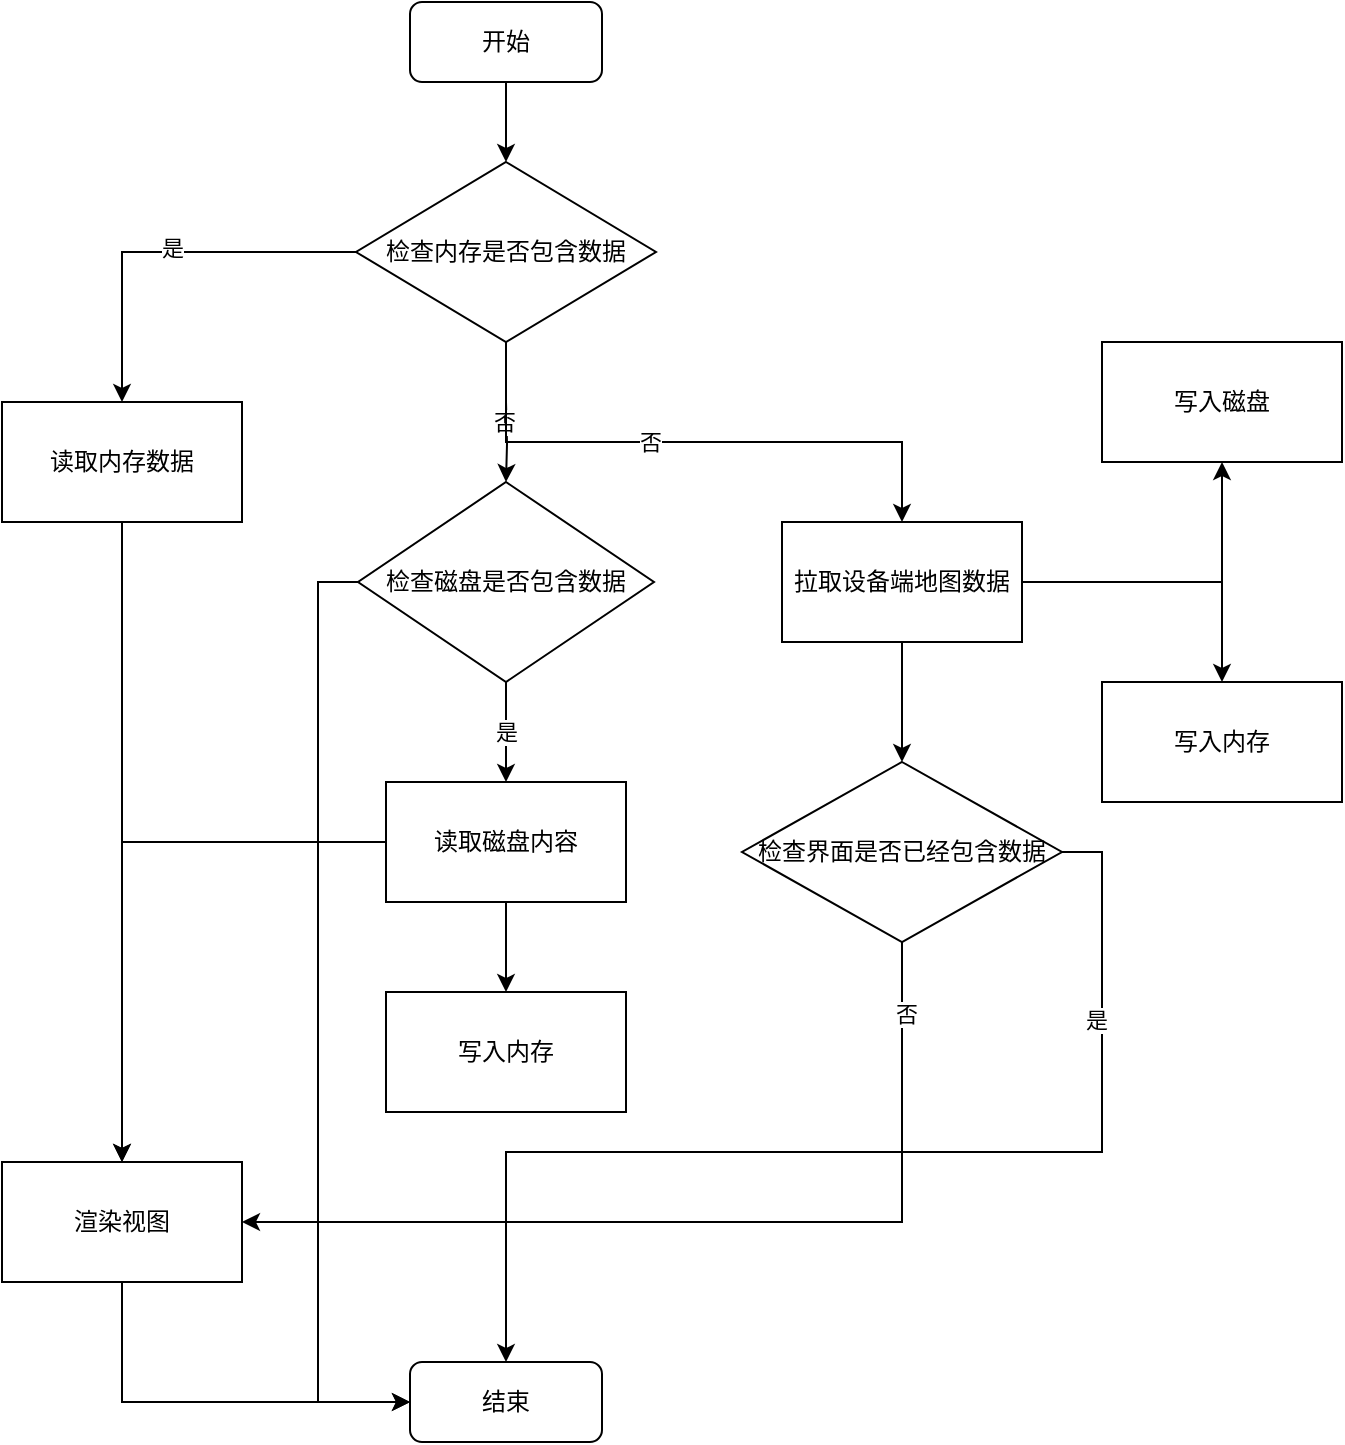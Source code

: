 <mxfile version="21.5.0" type="github">
  <diagram id="C5RBs43oDa-KdzZeNtuy" name="Page-1">
    <mxGraphModel dx="1379" dy="771" grid="0" gridSize="10" guides="1" tooltips="1" connect="1" arrows="1" fold="1" page="1" pageScale="1" pageWidth="827" pageHeight="1169" math="0" shadow="0">
      <root>
        <mxCell id="WIyWlLk6GJQsqaUBKTNV-0" />
        <mxCell id="WIyWlLk6GJQsqaUBKTNV-1" parent="WIyWlLk6GJQsqaUBKTNV-0" />
        <mxCell id="vRGWxrCANK72iL_Xz8hH-12" value="" style="edgeStyle=orthogonalEdgeStyle;rounded=0;orthogonalLoop=1;jettySize=auto;html=1;entryX=0.5;entryY=0;entryDx=0;entryDy=0;" edge="1" parent="WIyWlLk6GJQsqaUBKTNV-1" source="vRGWxrCANK72iL_Xz8hH-0" target="vRGWxrCANK72iL_Xz8hH-60">
          <mxGeometry relative="1" as="geometry" />
        </mxCell>
        <mxCell id="vRGWxrCANK72iL_Xz8hH-0" value="开始" style="rounded=1;whiteSpace=wrap;html=1;" vertex="1" parent="WIyWlLk6GJQsqaUBKTNV-1">
          <mxGeometry x="354" y="30" width="96" height="40" as="geometry" />
        </mxCell>
        <mxCell id="vRGWxrCANK72iL_Xz8hH-14" style="edgeStyle=orthogonalEdgeStyle;rounded=0;orthogonalLoop=1;jettySize=auto;html=1;exitX=0;exitY=0.5;exitDx=0;exitDy=0;entryX=0.5;entryY=0;entryDx=0;entryDy=0;" edge="1" parent="WIyWlLk6GJQsqaUBKTNV-1" source="vRGWxrCANK72iL_Xz8hH-60" target="vRGWxrCANK72iL_Xz8hH-13">
          <mxGeometry relative="1" as="geometry">
            <mxPoint x="323" y="180" as="sourcePoint" />
          </mxGeometry>
        </mxCell>
        <mxCell id="vRGWxrCANK72iL_Xz8hH-15" value="是" style="edgeLabel;html=1;align=center;verticalAlign=middle;resizable=0;points=[];" vertex="1" connectable="0" parent="vRGWxrCANK72iL_Xz8hH-14">
          <mxGeometry x="-0.043" y="-2" relative="1" as="geometry">
            <mxPoint as="offset" />
          </mxGeometry>
        </mxCell>
        <mxCell id="vRGWxrCANK72iL_Xz8hH-24" value="" style="edgeStyle=orthogonalEdgeStyle;rounded=0;orthogonalLoop=1;jettySize=auto;html=1;entryX=0.5;entryY=0;entryDx=0;entryDy=0;" edge="1" parent="WIyWlLk6GJQsqaUBKTNV-1" target="vRGWxrCANK72iL_Xz8hH-59">
          <mxGeometry relative="1" as="geometry">
            <mxPoint x="402" y="230" as="sourcePoint" />
            <mxPoint x="402" y="270" as="targetPoint" />
          </mxGeometry>
        </mxCell>
        <mxCell id="vRGWxrCANK72iL_Xz8hH-39" value="否" style="edgeLabel;html=1;align=center;verticalAlign=middle;resizable=0;points=[];" vertex="1" connectable="0" parent="vRGWxrCANK72iL_Xz8hH-24">
          <mxGeometry x="-0.5" y="-1" relative="1" as="geometry">
            <mxPoint as="offset" />
          </mxGeometry>
        </mxCell>
        <mxCell id="vRGWxrCANK72iL_Xz8hH-21" value="" style="edgeStyle=orthogonalEdgeStyle;rounded=0;orthogonalLoop=1;jettySize=auto;html=1;entryX=0;entryY=0.5;entryDx=0;entryDy=0;exitX=0.5;exitY=1;exitDx=0;exitDy=0;" edge="1" parent="WIyWlLk6GJQsqaUBKTNV-1" source="vRGWxrCANK72iL_Xz8hH-25" target="vRGWxrCANK72iL_Xz8hH-22">
          <mxGeometry relative="1" as="geometry">
            <mxPoint x="210" y="490" as="sourcePoint" />
            <mxPoint x="210" y="460" as="targetPoint" />
          </mxGeometry>
        </mxCell>
        <mxCell id="vRGWxrCANK72iL_Xz8hH-26" style="edgeStyle=orthogonalEdgeStyle;rounded=0;orthogonalLoop=1;jettySize=auto;html=1;exitX=0.5;exitY=1;exitDx=0;exitDy=0;entryX=0.5;entryY=0;entryDx=0;entryDy=0;" edge="1" parent="WIyWlLk6GJQsqaUBKTNV-1" source="vRGWxrCANK72iL_Xz8hH-13" target="vRGWxrCANK72iL_Xz8hH-25">
          <mxGeometry relative="1" as="geometry" />
        </mxCell>
        <mxCell id="vRGWxrCANK72iL_Xz8hH-13" value="读取内存数据" style="rounded=0;whiteSpace=wrap;html=1;" vertex="1" parent="WIyWlLk6GJQsqaUBKTNV-1">
          <mxGeometry x="150" y="230" width="120" height="60" as="geometry" />
        </mxCell>
        <mxCell id="vRGWxrCANK72iL_Xz8hH-22" value="结束" style="rounded=1;whiteSpace=wrap;html=1;" vertex="1" parent="WIyWlLk6GJQsqaUBKTNV-1">
          <mxGeometry x="354" y="710" width="96" height="40" as="geometry" />
        </mxCell>
        <mxCell id="vRGWxrCANK72iL_Xz8hH-30" value="是" style="edgeStyle=orthogonalEdgeStyle;rounded=0;orthogonalLoop=1;jettySize=auto;html=1;exitX=0.5;exitY=1;exitDx=0;exitDy=0;entryX=0.5;entryY=0;entryDx=0;entryDy=0;" edge="1" parent="WIyWlLk6GJQsqaUBKTNV-1" source="vRGWxrCANK72iL_Xz8hH-59" target="vRGWxrCANK72iL_Xz8hH-29">
          <mxGeometry relative="1" as="geometry">
            <mxPoint x="402" y="370" as="sourcePoint" />
          </mxGeometry>
        </mxCell>
        <mxCell id="vRGWxrCANK72iL_Xz8hH-37" value="" style="edgeStyle=orthogonalEdgeStyle;rounded=0;orthogonalLoop=1;jettySize=auto;html=1;exitX=0.5;exitY=1;exitDx=0;exitDy=0;" edge="1" parent="WIyWlLk6GJQsqaUBKTNV-1" source="vRGWxrCANK72iL_Xz8hH-60" target="vRGWxrCANK72iL_Xz8hH-36">
          <mxGeometry relative="1" as="geometry">
            <mxPoint x="402" y="230" as="sourcePoint" />
            <Array as="points">
              <mxPoint x="402" y="200" />
              <mxPoint x="402" y="250" />
              <mxPoint x="600" y="250" />
            </Array>
          </mxGeometry>
        </mxCell>
        <mxCell id="vRGWxrCANK72iL_Xz8hH-38" value="否" style="edgeLabel;html=1;align=center;verticalAlign=middle;resizable=0;points=[];" vertex="1" connectable="0" parent="vRGWxrCANK72iL_Xz8hH-37">
          <mxGeometry x="-0.152" relative="1" as="geometry">
            <mxPoint as="offset" />
          </mxGeometry>
        </mxCell>
        <mxCell id="vRGWxrCANK72iL_Xz8hH-25" value="渲染视图" style="rounded=0;whiteSpace=wrap;html=1;" vertex="1" parent="WIyWlLk6GJQsqaUBKTNV-1">
          <mxGeometry x="150" y="610" width="120" height="60" as="geometry" />
        </mxCell>
        <mxCell id="vRGWxrCANK72iL_Xz8hH-31" style="edgeStyle=orthogonalEdgeStyle;rounded=0;orthogonalLoop=1;jettySize=auto;html=1;exitX=0;exitY=0.5;exitDx=0;exitDy=0;" edge="1" parent="WIyWlLk6GJQsqaUBKTNV-1" source="vRGWxrCANK72iL_Xz8hH-29" target="vRGWxrCANK72iL_Xz8hH-25">
          <mxGeometry relative="1" as="geometry" />
        </mxCell>
        <mxCell id="vRGWxrCANK72iL_Xz8hH-33" value="" style="edgeStyle=orthogonalEdgeStyle;rounded=0;orthogonalLoop=1;jettySize=auto;html=1;" edge="1" parent="WIyWlLk6GJQsqaUBKTNV-1" source="vRGWxrCANK72iL_Xz8hH-29" target="vRGWxrCANK72iL_Xz8hH-32">
          <mxGeometry relative="1" as="geometry" />
        </mxCell>
        <mxCell id="vRGWxrCANK72iL_Xz8hH-29" value="读取磁盘内容" style="rounded=0;whiteSpace=wrap;html=1;" vertex="1" parent="WIyWlLk6GJQsqaUBKTNV-1">
          <mxGeometry x="342" y="420" width="120" height="60" as="geometry" />
        </mxCell>
        <mxCell id="vRGWxrCANK72iL_Xz8hH-32" value="写入内存" style="whiteSpace=wrap;html=1;rounded=0;" vertex="1" parent="WIyWlLk6GJQsqaUBKTNV-1">
          <mxGeometry x="342" y="525" width="120" height="60" as="geometry" />
        </mxCell>
        <mxCell id="vRGWxrCANK72iL_Xz8hH-43" value="" style="edgeStyle=orthogonalEdgeStyle;rounded=0;orthogonalLoop=1;jettySize=auto;html=1;" edge="1" parent="WIyWlLk6GJQsqaUBKTNV-1" source="vRGWxrCANK72iL_Xz8hH-36" target="vRGWxrCANK72iL_Xz8hH-42">
          <mxGeometry relative="1" as="geometry" />
        </mxCell>
        <mxCell id="vRGWxrCANK72iL_Xz8hH-46" style="edgeStyle=orthogonalEdgeStyle;rounded=0;orthogonalLoop=1;jettySize=auto;html=1;exitX=1;exitY=0.5;exitDx=0;exitDy=0;entryX=0.5;entryY=1;entryDx=0;entryDy=0;" edge="1" parent="WIyWlLk6GJQsqaUBKTNV-1" source="vRGWxrCANK72iL_Xz8hH-36" target="vRGWxrCANK72iL_Xz8hH-44">
          <mxGeometry relative="1" as="geometry" />
        </mxCell>
        <mxCell id="vRGWxrCANK72iL_Xz8hH-53" style="edgeStyle=orthogonalEdgeStyle;rounded=0;orthogonalLoop=1;jettySize=auto;html=1;exitX=0.5;exitY=1;exitDx=0;exitDy=0;entryX=0.5;entryY=0;entryDx=0;entryDy=0;" edge="1" parent="WIyWlLk6GJQsqaUBKTNV-1" source="vRGWxrCANK72iL_Xz8hH-36" target="vRGWxrCANK72iL_Xz8hH-49">
          <mxGeometry relative="1" as="geometry" />
        </mxCell>
        <mxCell id="vRGWxrCANK72iL_Xz8hH-36" value="拉取设备端地图数据" style="rounded=0;whiteSpace=wrap;html=1;" vertex="1" parent="WIyWlLk6GJQsqaUBKTNV-1">
          <mxGeometry x="540" y="290" width="120" height="60" as="geometry" />
        </mxCell>
        <mxCell id="vRGWxrCANK72iL_Xz8hH-42" value="写入内存" style="rounded=0;whiteSpace=wrap;html=1;" vertex="1" parent="WIyWlLk6GJQsqaUBKTNV-1">
          <mxGeometry x="700" y="370" width="120" height="60" as="geometry" />
        </mxCell>
        <mxCell id="vRGWxrCANK72iL_Xz8hH-44" value="写入磁盘" style="rounded=0;whiteSpace=wrap;html=1;" vertex="1" parent="WIyWlLk6GJQsqaUBKTNV-1">
          <mxGeometry x="700" y="200" width="120" height="60" as="geometry" />
        </mxCell>
        <mxCell id="vRGWxrCANK72iL_Xz8hH-54" style="edgeStyle=orthogonalEdgeStyle;rounded=0;orthogonalLoop=1;jettySize=auto;html=1;exitX=0.5;exitY=1;exitDx=0;exitDy=0;entryX=1;entryY=0.5;entryDx=0;entryDy=0;" edge="1" parent="WIyWlLk6GJQsqaUBKTNV-1" source="vRGWxrCANK72iL_Xz8hH-49" target="vRGWxrCANK72iL_Xz8hH-25">
          <mxGeometry relative="1" as="geometry">
            <mxPoint x="600" y="560" as="targetPoint" />
          </mxGeometry>
        </mxCell>
        <mxCell id="vRGWxrCANK72iL_Xz8hH-62" value="否" style="edgeLabel;html=1;align=center;verticalAlign=middle;resizable=0;points=[];" vertex="1" connectable="0" parent="vRGWxrCANK72iL_Xz8hH-54">
          <mxGeometry x="-0.847" y="2" relative="1" as="geometry">
            <mxPoint as="offset" />
          </mxGeometry>
        </mxCell>
        <mxCell id="vRGWxrCANK72iL_Xz8hH-56" style="edgeStyle=orthogonalEdgeStyle;rounded=0;orthogonalLoop=1;jettySize=auto;html=1;exitX=1;exitY=0.5;exitDx=0;exitDy=0;entryX=0.5;entryY=0;entryDx=0;entryDy=0;" edge="1" parent="WIyWlLk6GJQsqaUBKTNV-1" source="vRGWxrCANK72iL_Xz8hH-49" target="vRGWxrCANK72iL_Xz8hH-22">
          <mxGeometry relative="1" as="geometry" />
        </mxCell>
        <mxCell id="vRGWxrCANK72iL_Xz8hH-57" value="是" style="edgeLabel;html=1;align=center;verticalAlign=middle;resizable=0;points=[];" vertex="1" connectable="0" parent="vRGWxrCANK72iL_Xz8hH-56">
          <mxGeometry x="-0.639" y="-3" relative="1" as="geometry">
            <mxPoint as="offset" />
          </mxGeometry>
        </mxCell>
        <mxCell id="vRGWxrCANK72iL_Xz8hH-49" value="检查界面是否已经包含数据" style="rhombus;whiteSpace=wrap;html=1;" vertex="1" parent="WIyWlLk6GJQsqaUBKTNV-1">
          <mxGeometry x="520" y="410" width="160" height="90" as="geometry" />
        </mxCell>
        <mxCell id="vRGWxrCANK72iL_Xz8hH-63" style="edgeStyle=orthogonalEdgeStyle;rounded=0;orthogonalLoop=1;jettySize=auto;html=1;exitX=0;exitY=0.5;exitDx=0;exitDy=0;entryX=0;entryY=0.5;entryDx=0;entryDy=0;" edge="1" parent="WIyWlLk6GJQsqaUBKTNV-1" source="vRGWxrCANK72iL_Xz8hH-59" target="vRGWxrCANK72iL_Xz8hH-22">
          <mxGeometry relative="1" as="geometry" />
        </mxCell>
        <mxCell id="vRGWxrCANK72iL_Xz8hH-59" value="检查磁盘是否包含数据" style="rhombus;whiteSpace=wrap;html=1;" vertex="1" parent="WIyWlLk6GJQsqaUBKTNV-1">
          <mxGeometry x="328" y="270" width="148" height="100" as="geometry" />
        </mxCell>
        <mxCell id="vRGWxrCANK72iL_Xz8hH-60" value="检查内存是否包含数据" style="rhombus;whiteSpace=wrap;html=1;" vertex="1" parent="WIyWlLk6GJQsqaUBKTNV-1">
          <mxGeometry x="327" y="110" width="150" height="90" as="geometry" />
        </mxCell>
      </root>
    </mxGraphModel>
  </diagram>
</mxfile>
